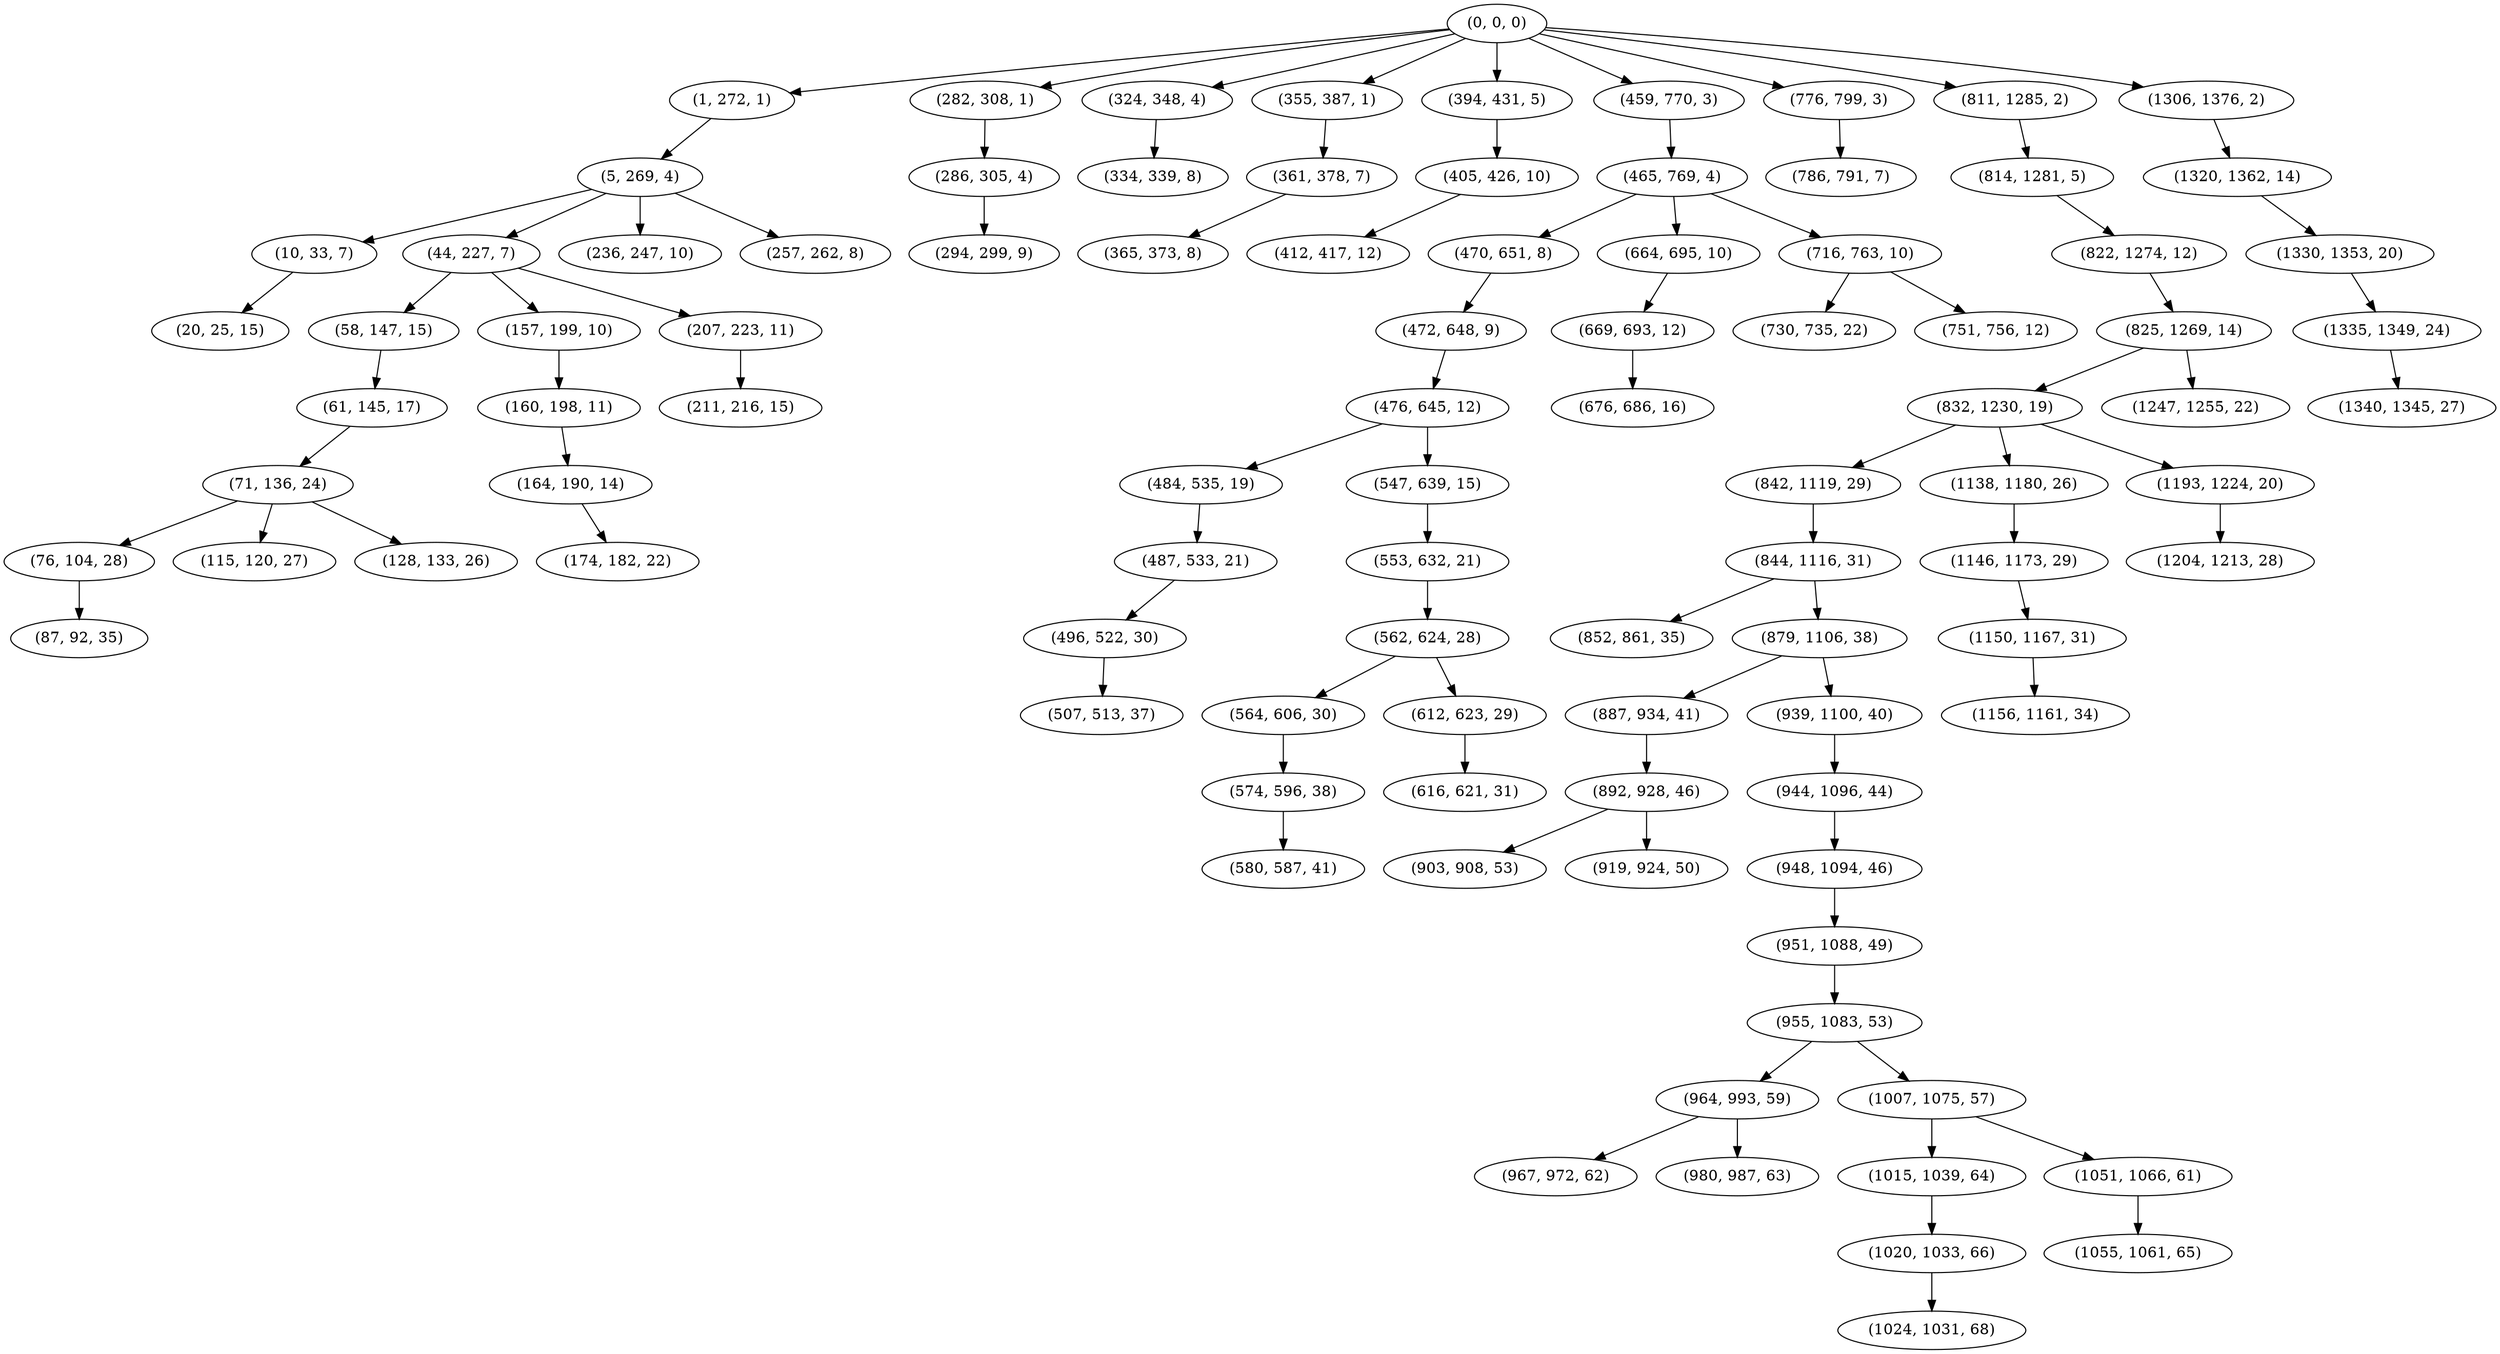 digraph tree {
    "(0, 0, 0)";
    "(1, 272, 1)";
    "(5, 269, 4)";
    "(10, 33, 7)";
    "(20, 25, 15)";
    "(44, 227, 7)";
    "(58, 147, 15)";
    "(61, 145, 17)";
    "(71, 136, 24)";
    "(76, 104, 28)";
    "(87, 92, 35)";
    "(115, 120, 27)";
    "(128, 133, 26)";
    "(157, 199, 10)";
    "(160, 198, 11)";
    "(164, 190, 14)";
    "(174, 182, 22)";
    "(207, 223, 11)";
    "(211, 216, 15)";
    "(236, 247, 10)";
    "(257, 262, 8)";
    "(282, 308, 1)";
    "(286, 305, 4)";
    "(294, 299, 9)";
    "(324, 348, 4)";
    "(334, 339, 8)";
    "(355, 387, 1)";
    "(361, 378, 7)";
    "(365, 373, 8)";
    "(394, 431, 5)";
    "(405, 426, 10)";
    "(412, 417, 12)";
    "(459, 770, 3)";
    "(465, 769, 4)";
    "(470, 651, 8)";
    "(472, 648, 9)";
    "(476, 645, 12)";
    "(484, 535, 19)";
    "(487, 533, 21)";
    "(496, 522, 30)";
    "(507, 513, 37)";
    "(547, 639, 15)";
    "(553, 632, 21)";
    "(562, 624, 28)";
    "(564, 606, 30)";
    "(574, 596, 38)";
    "(580, 587, 41)";
    "(612, 623, 29)";
    "(616, 621, 31)";
    "(664, 695, 10)";
    "(669, 693, 12)";
    "(676, 686, 16)";
    "(716, 763, 10)";
    "(730, 735, 22)";
    "(751, 756, 12)";
    "(776, 799, 3)";
    "(786, 791, 7)";
    "(811, 1285, 2)";
    "(814, 1281, 5)";
    "(822, 1274, 12)";
    "(825, 1269, 14)";
    "(832, 1230, 19)";
    "(842, 1119, 29)";
    "(844, 1116, 31)";
    "(852, 861, 35)";
    "(879, 1106, 38)";
    "(887, 934, 41)";
    "(892, 928, 46)";
    "(903, 908, 53)";
    "(919, 924, 50)";
    "(939, 1100, 40)";
    "(944, 1096, 44)";
    "(948, 1094, 46)";
    "(951, 1088, 49)";
    "(955, 1083, 53)";
    "(964, 993, 59)";
    "(967, 972, 62)";
    "(980, 987, 63)";
    "(1007, 1075, 57)";
    "(1015, 1039, 64)";
    "(1020, 1033, 66)";
    "(1024, 1031, 68)";
    "(1051, 1066, 61)";
    "(1055, 1061, 65)";
    "(1138, 1180, 26)";
    "(1146, 1173, 29)";
    "(1150, 1167, 31)";
    "(1156, 1161, 34)";
    "(1193, 1224, 20)";
    "(1204, 1213, 28)";
    "(1247, 1255, 22)";
    "(1306, 1376, 2)";
    "(1320, 1362, 14)";
    "(1330, 1353, 20)";
    "(1335, 1349, 24)";
    "(1340, 1345, 27)";
    "(0, 0, 0)" -> "(1, 272, 1)";
    "(0, 0, 0)" -> "(282, 308, 1)";
    "(0, 0, 0)" -> "(324, 348, 4)";
    "(0, 0, 0)" -> "(355, 387, 1)";
    "(0, 0, 0)" -> "(394, 431, 5)";
    "(0, 0, 0)" -> "(459, 770, 3)";
    "(0, 0, 0)" -> "(776, 799, 3)";
    "(0, 0, 0)" -> "(811, 1285, 2)";
    "(0, 0, 0)" -> "(1306, 1376, 2)";
    "(1, 272, 1)" -> "(5, 269, 4)";
    "(5, 269, 4)" -> "(10, 33, 7)";
    "(5, 269, 4)" -> "(44, 227, 7)";
    "(5, 269, 4)" -> "(236, 247, 10)";
    "(5, 269, 4)" -> "(257, 262, 8)";
    "(10, 33, 7)" -> "(20, 25, 15)";
    "(44, 227, 7)" -> "(58, 147, 15)";
    "(44, 227, 7)" -> "(157, 199, 10)";
    "(44, 227, 7)" -> "(207, 223, 11)";
    "(58, 147, 15)" -> "(61, 145, 17)";
    "(61, 145, 17)" -> "(71, 136, 24)";
    "(71, 136, 24)" -> "(76, 104, 28)";
    "(71, 136, 24)" -> "(115, 120, 27)";
    "(71, 136, 24)" -> "(128, 133, 26)";
    "(76, 104, 28)" -> "(87, 92, 35)";
    "(157, 199, 10)" -> "(160, 198, 11)";
    "(160, 198, 11)" -> "(164, 190, 14)";
    "(164, 190, 14)" -> "(174, 182, 22)";
    "(207, 223, 11)" -> "(211, 216, 15)";
    "(282, 308, 1)" -> "(286, 305, 4)";
    "(286, 305, 4)" -> "(294, 299, 9)";
    "(324, 348, 4)" -> "(334, 339, 8)";
    "(355, 387, 1)" -> "(361, 378, 7)";
    "(361, 378, 7)" -> "(365, 373, 8)";
    "(394, 431, 5)" -> "(405, 426, 10)";
    "(405, 426, 10)" -> "(412, 417, 12)";
    "(459, 770, 3)" -> "(465, 769, 4)";
    "(465, 769, 4)" -> "(470, 651, 8)";
    "(465, 769, 4)" -> "(664, 695, 10)";
    "(465, 769, 4)" -> "(716, 763, 10)";
    "(470, 651, 8)" -> "(472, 648, 9)";
    "(472, 648, 9)" -> "(476, 645, 12)";
    "(476, 645, 12)" -> "(484, 535, 19)";
    "(476, 645, 12)" -> "(547, 639, 15)";
    "(484, 535, 19)" -> "(487, 533, 21)";
    "(487, 533, 21)" -> "(496, 522, 30)";
    "(496, 522, 30)" -> "(507, 513, 37)";
    "(547, 639, 15)" -> "(553, 632, 21)";
    "(553, 632, 21)" -> "(562, 624, 28)";
    "(562, 624, 28)" -> "(564, 606, 30)";
    "(562, 624, 28)" -> "(612, 623, 29)";
    "(564, 606, 30)" -> "(574, 596, 38)";
    "(574, 596, 38)" -> "(580, 587, 41)";
    "(612, 623, 29)" -> "(616, 621, 31)";
    "(664, 695, 10)" -> "(669, 693, 12)";
    "(669, 693, 12)" -> "(676, 686, 16)";
    "(716, 763, 10)" -> "(730, 735, 22)";
    "(716, 763, 10)" -> "(751, 756, 12)";
    "(776, 799, 3)" -> "(786, 791, 7)";
    "(811, 1285, 2)" -> "(814, 1281, 5)";
    "(814, 1281, 5)" -> "(822, 1274, 12)";
    "(822, 1274, 12)" -> "(825, 1269, 14)";
    "(825, 1269, 14)" -> "(832, 1230, 19)";
    "(825, 1269, 14)" -> "(1247, 1255, 22)";
    "(832, 1230, 19)" -> "(842, 1119, 29)";
    "(832, 1230, 19)" -> "(1138, 1180, 26)";
    "(832, 1230, 19)" -> "(1193, 1224, 20)";
    "(842, 1119, 29)" -> "(844, 1116, 31)";
    "(844, 1116, 31)" -> "(852, 861, 35)";
    "(844, 1116, 31)" -> "(879, 1106, 38)";
    "(879, 1106, 38)" -> "(887, 934, 41)";
    "(879, 1106, 38)" -> "(939, 1100, 40)";
    "(887, 934, 41)" -> "(892, 928, 46)";
    "(892, 928, 46)" -> "(903, 908, 53)";
    "(892, 928, 46)" -> "(919, 924, 50)";
    "(939, 1100, 40)" -> "(944, 1096, 44)";
    "(944, 1096, 44)" -> "(948, 1094, 46)";
    "(948, 1094, 46)" -> "(951, 1088, 49)";
    "(951, 1088, 49)" -> "(955, 1083, 53)";
    "(955, 1083, 53)" -> "(964, 993, 59)";
    "(955, 1083, 53)" -> "(1007, 1075, 57)";
    "(964, 993, 59)" -> "(967, 972, 62)";
    "(964, 993, 59)" -> "(980, 987, 63)";
    "(1007, 1075, 57)" -> "(1015, 1039, 64)";
    "(1007, 1075, 57)" -> "(1051, 1066, 61)";
    "(1015, 1039, 64)" -> "(1020, 1033, 66)";
    "(1020, 1033, 66)" -> "(1024, 1031, 68)";
    "(1051, 1066, 61)" -> "(1055, 1061, 65)";
    "(1138, 1180, 26)" -> "(1146, 1173, 29)";
    "(1146, 1173, 29)" -> "(1150, 1167, 31)";
    "(1150, 1167, 31)" -> "(1156, 1161, 34)";
    "(1193, 1224, 20)" -> "(1204, 1213, 28)";
    "(1306, 1376, 2)" -> "(1320, 1362, 14)";
    "(1320, 1362, 14)" -> "(1330, 1353, 20)";
    "(1330, 1353, 20)" -> "(1335, 1349, 24)";
    "(1335, 1349, 24)" -> "(1340, 1345, 27)";
}
